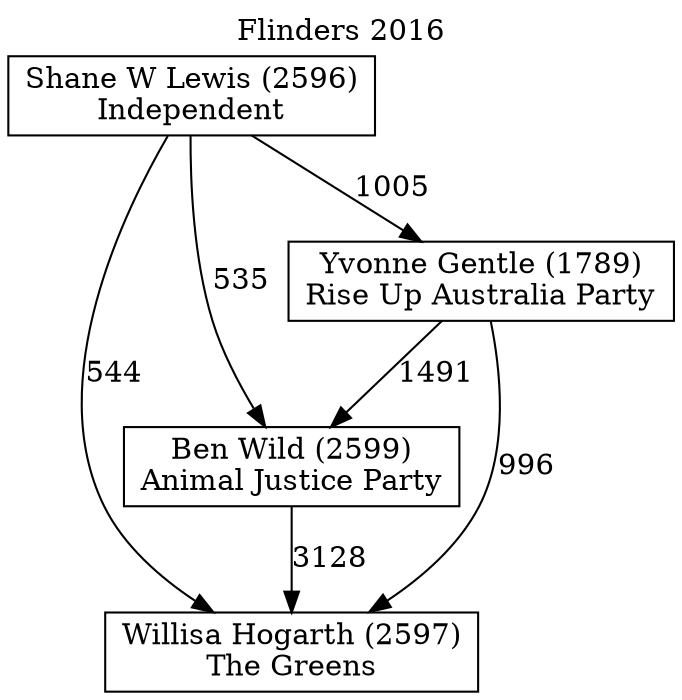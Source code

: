 // House preference flow
digraph "Willisa Hogarth (2597)_Flinders_2016" {
	graph [label="Flinders 2016" labelloc=t mclimit=10]
	node [shape=box]
	"Ben Wild (2599)" [label="Ben Wild (2599)
Animal Justice Party"]
	"Shane W Lewis (2596)" [label="Shane W Lewis (2596)
Independent"]
	"Willisa Hogarth (2597)" [label="Willisa Hogarth (2597)
The Greens"]
	"Yvonne Gentle (1789)" [label="Yvonne Gentle (1789)
Rise Up Australia Party"]
	"Ben Wild (2599)" -> "Willisa Hogarth (2597)" [label=3128]
	"Shane W Lewis (2596)" -> "Ben Wild (2599)" [label=535]
	"Shane W Lewis (2596)" -> "Willisa Hogarth (2597)" [label=544]
	"Shane W Lewis (2596)" -> "Yvonne Gentle (1789)" [label=1005]
	"Yvonne Gentle (1789)" -> "Ben Wild (2599)" [label=1491]
	"Yvonne Gentle (1789)" -> "Willisa Hogarth (2597)" [label=996]
}
